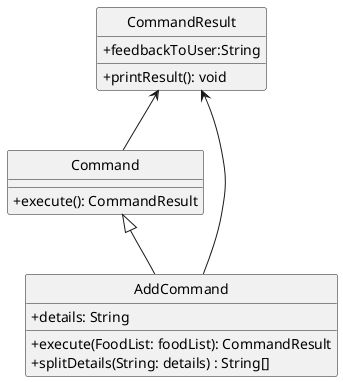 @startuml
'https://plantuml.com/class-diagram

hide circle
skinparam classAttributeIconSize 0

class Command {
    +execute(): CommandResult
}
class AddCommand {
    +details: String
    +execute(FoodList: foodList): CommandResult
    +splitDetails(String: details) : String[]
}
class CommandResult {
    +feedbackToUser:String
    +printResult(): void
}

Command <|-- AddCommand
CommandResult <-- AddCommand
CommandResult <-- Command

@enduml